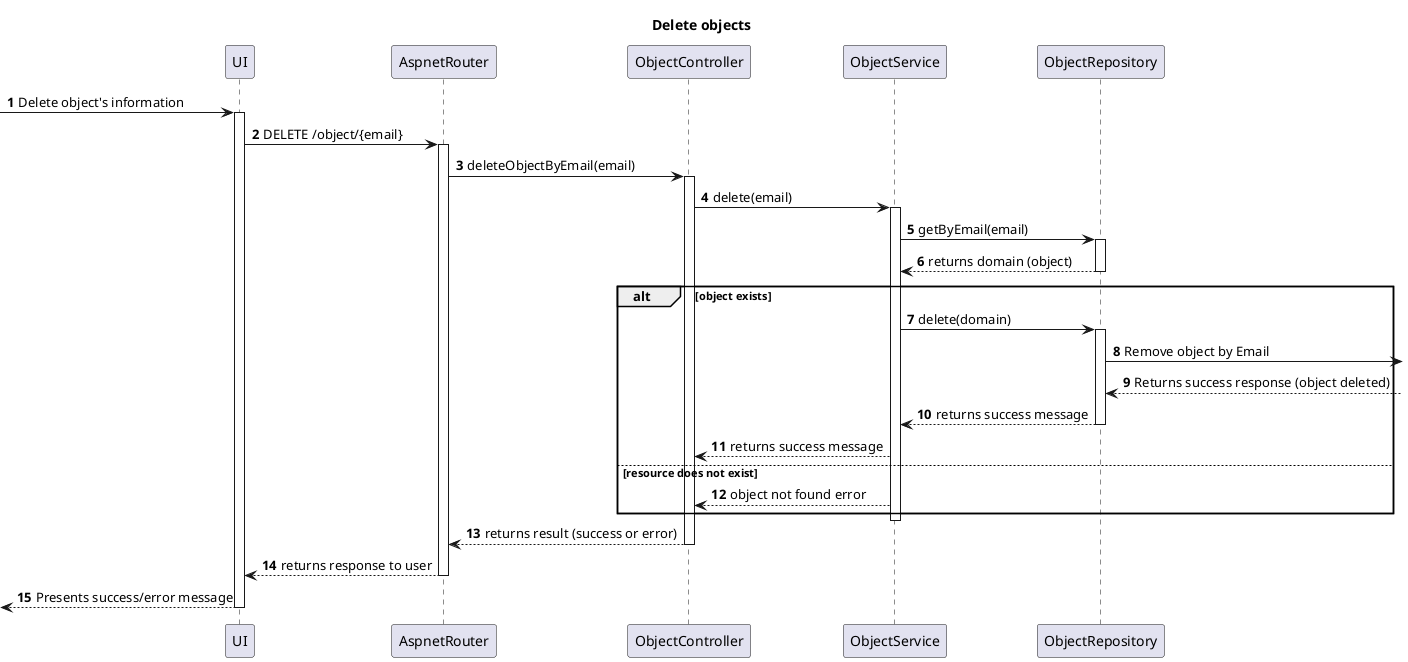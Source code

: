 @startuml
autonumber
skinparam packageStyle rect

title Delete objects

participant UI as ui
participant AspnetRouter as router
participant ObjectController as ctrl
participant ObjectService as service
participant ObjectRepository as repo

-> ui : Delete object's information
activate ui
ui -> router: DELETE /object/{email}
activate router
router -> ctrl: deleteObjectByEmail(email)
activate ctrl
ctrl -> service: delete(email)
activate service
service -> repo: getByEmail(email)
activate repo

repo --> service: returns domain (object)

deactivate repo

alt object exists
    service -> repo: delete(domain)
    
    
    activate repo
        repo -> : Remove object by Email
        
        repo <-- : Returns success response (object deleted)

    repo --> service: returns success message
    deactivate repo
    service --> ctrl: returns success message
else resource does not exist
    service --> ctrl: object not found error
end

deactivate service
ctrl --> router: returns result (success or error)

deactivate ctrl

ui <-- router: returns response to user

deactivate router

<-- ui : Presents success/error message
deactivate ui

@enduml